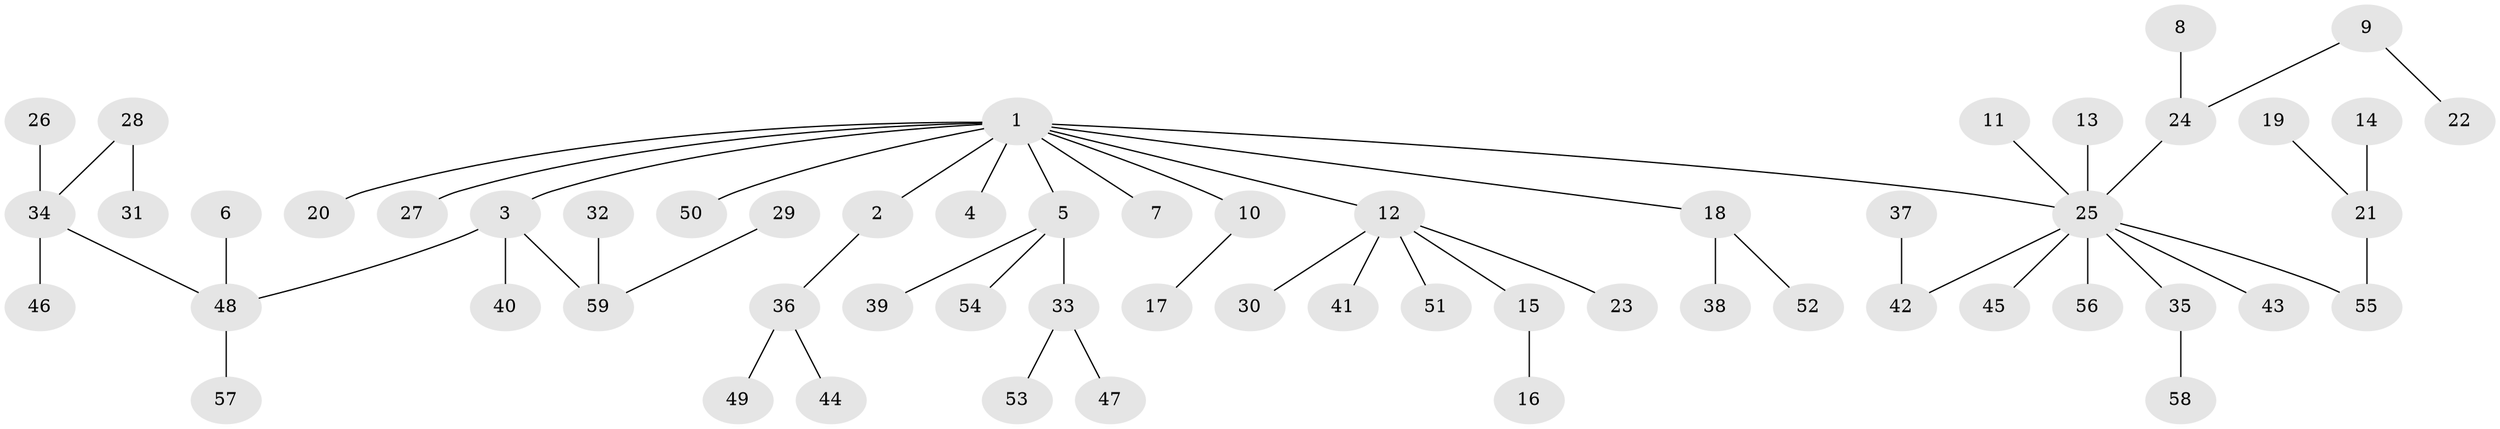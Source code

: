 // original degree distribution, {6: 0.008547008547008548, 8: 0.008547008547008548, 2: 0.23931623931623933, 7: 0.008547008547008548, 4: 0.05982905982905983, 9: 0.008547008547008548, 3: 0.11965811965811966, 5: 0.02564102564102564, 1: 0.5213675213675214}
// Generated by graph-tools (version 1.1) at 2025/50/03/09/25 03:50:16]
// undirected, 59 vertices, 58 edges
graph export_dot {
graph [start="1"]
  node [color=gray90,style=filled];
  1;
  2;
  3;
  4;
  5;
  6;
  7;
  8;
  9;
  10;
  11;
  12;
  13;
  14;
  15;
  16;
  17;
  18;
  19;
  20;
  21;
  22;
  23;
  24;
  25;
  26;
  27;
  28;
  29;
  30;
  31;
  32;
  33;
  34;
  35;
  36;
  37;
  38;
  39;
  40;
  41;
  42;
  43;
  44;
  45;
  46;
  47;
  48;
  49;
  50;
  51;
  52;
  53;
  54;
  55;
  56;
  57;
  58;
  59;
  1 -- 2 [weight=1.0];
  1 -- 3 [weight=1.0];
  1 -- 4 [weight=1.0];
  1 -- 5 [weight=1.0];
  1 -- 7 [weight=1.0];
  1 -- 10 [weight=1.0];
  1 -- 12 [weight=1.0];
  1 -- 18 [weight=1.0];
  1 -- 20 [weight=1.0];
  1 -- 25 [weight=1.0];
  1 -- 27 [weight=1.0];
  1 -- 50 [weight=1.0];
  2 -- 36 [weight=1.0];
  3 -- 40 [weight=1.0];
  3 -- 48 [weight=1.0];
  3 -- 59 [weight=1.0];
  5 -- 33 [weight=1.0];
  5 -- 39 [weight=1.0];
  5 -- 54 [weight=1.0];
  6 -- 48 [weight=1.0];
  8 -- 24 [weight=1.0];
  9 -- 22 [weight=1.0];
  9 -- 24 [weight=1.0];
  10 -- 17 [weight=1.0];
  11 -- 25 [weight=1.0];
  12 -- 15 [weight=1.0];
  12 -- 23 [weight=1.0];
  12 -- 30 [weight=1.0];
  12 -- 41 [weight=1.0];
  12 -- 51 [weight=1.0];
  13 -- 25 [weight=1.0];
  14 -- 21 [weight=1.0];
  15 -- 16 [weight=1.0];
  18 -- 38 [weight=1.0];
  18 -- 52 [weight=1.0];
  19 -- 21 [weight=1.0];
  21 -- 55 [weight=1.0];
  24 -- 25 [weight=1.0];
  25 -- 35 [weight=1.0];
  25 -- 42 [weight=1.0];
  25 -- 43 [weight=1.0];
  25 -- 45 [weight=1.0];
  25 -- 55 [weight=1.0];
  25 -- 56 [weight=1.0];
  26 -- 34 [weight=1.0];
  28 -- 31 [weight=1.0];
  28 -- 34 [weight=1.0];
  29 -- 59 [weight=1.0];
  32 -- 59 [weight=1.0];
  33 -- 47 [weight=1.0];
  33 -- 53 [weight=1.0];
  34 -- 46 [weight=1.0];
  34 -- 48 [weight=1.0];
  35 -- 58 [weight=1.0];
  36 -- 44 [weight=1.0];
  36 -- 49 [weight=1.0];
  37 -- 42 [weight=1.0];
  48 -- 57 [weight=1.0];
}
